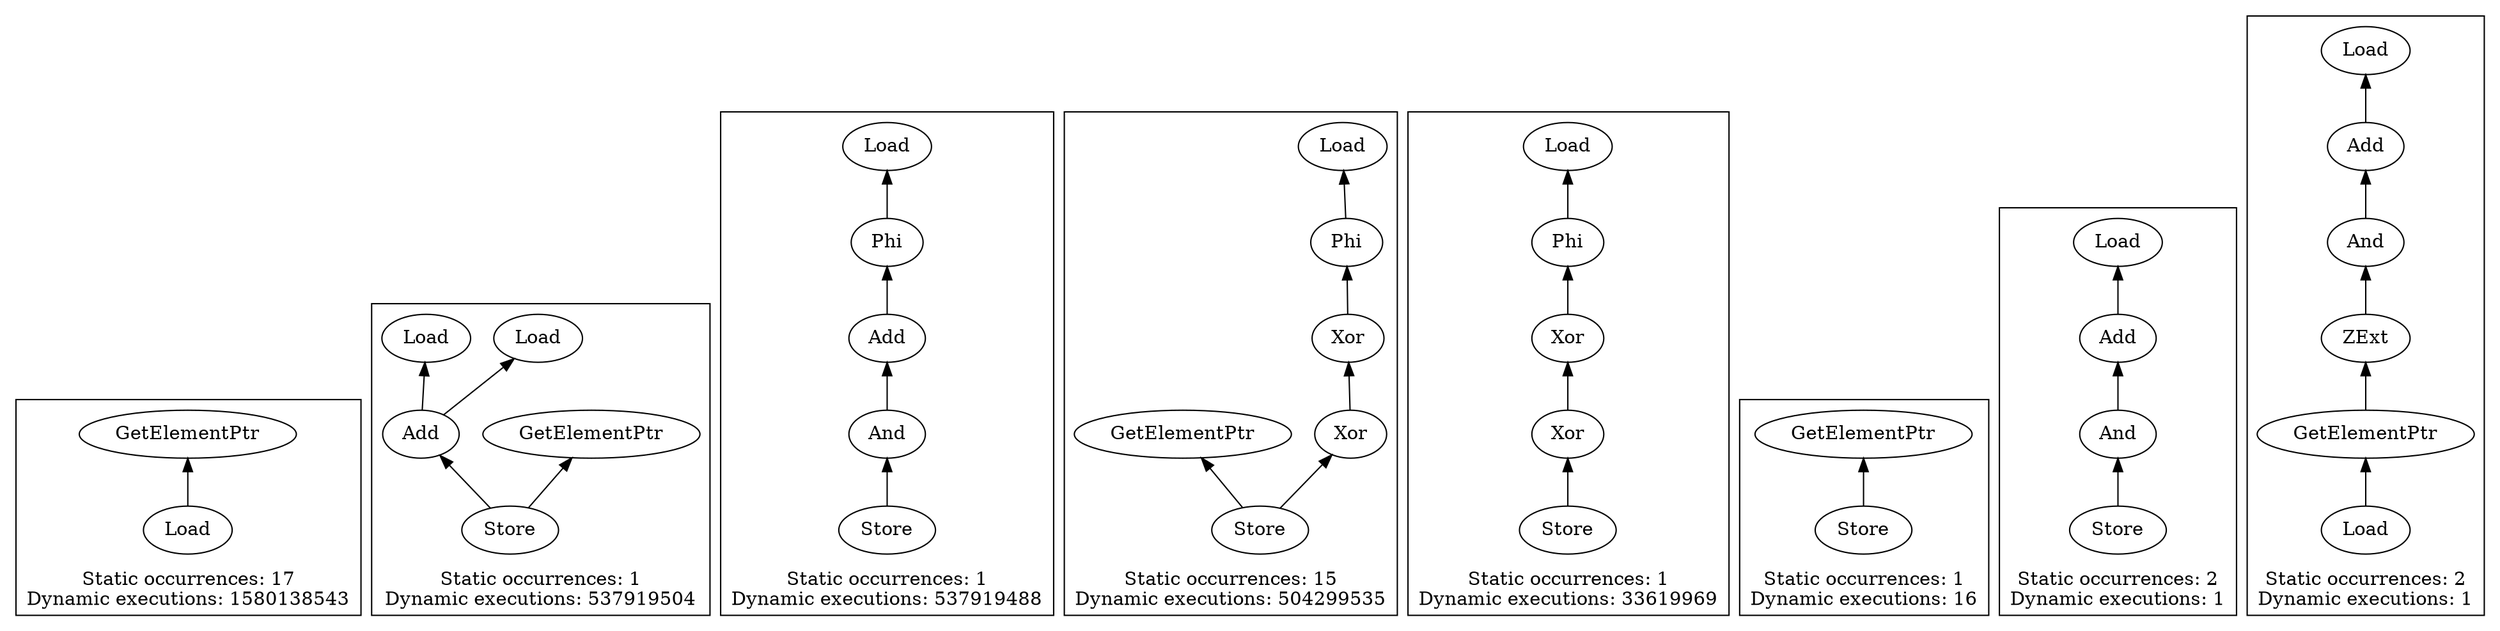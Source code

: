strict digraph {
rankdir=BT
subgraph {
{
rank=min
"0_19" [label="Load"]
}
"0_3" [label="GetElementPtr"]
"0_19" -> "0_3"
cluster=true
label="Static occurrences: 17\nDynamic executions: 1580138543"
}
subgraph {
"1_173" [label="Add"]
"1_170" [label="Load"]
"1_173" -> "1_170"
"1_172" [label="Load"]
"1_173" -> "1_172"
{
rank=min
"1_175" [label="Store"]
}
"1_175" -> "1_173"
"1_174" [label="GetElementPtr"]
"1_175" -> "1_174"
cluster=true
label="Static occurrences: 1\nDynamic executions: 537919504"
}
subgraph {
"2_213" [label="Add"]
"2_208" [label="Phi"]
"2_213" -> "2_208"
"2_214" [label="And"]
"2_214" -> "2_213"
"2_194" [label="Load"]
"2_208" -> "2_194"
{
rank=min
"2_215" [label="Store"]
}
"2_215" -> "2_214"
cluster=true
label="Static occurrences: 1\nDynamic executions: 537919488"
}
subgraph {
"3_54" [label="Phi"]
"3_19" [label="Load"]
"3_54" -> "3_19"
{
rank=min
"3_36" [label="Store"]
}
"3_3" [label="GetElementPtr"]
"3_36" -> "3_3"
"3_155" [label="Xor"]
"3_36" -> "3_155"
"3_77" [label="Xor"]
"3_77" -> "3_54"
"3_155" -> "3_77"
cluster=true
label="Static occurrences: 15\nDynamic executions: 504299535"
}
subgraph {
"4_53" [label="Phi"]
"4_18" [label="Load"]
"4_53" -> "4_18"
{
rank=min
"4_35" [label="Store"]
}
"4_128" [label="Xor"]
"4_35" -> "4_128"
"4_80" [label="Xor"]
"4_80" -> "4_53"
"4_128" -> "4_80"
cluster=true
label="Static occurrences: 1\nDynamic executions: 33619969"
}
subgraph {
{
rank=min
"5_203" [label="Store"]
}
"5_202" [label="GetElementPtr"]
"5_203" -> "5_202"
cluster=true
label="Static occurrences: 1\nDynamic executions: 16"
}
subgraph {
"6_186" [label="Add"]
"6_181" [label="Load"]
"6_186" -> "6_181"
"6_187" [label="And"]
"6_187" -> "6_186"
{
rank=min
"6_188" [label="Store"]
}
"6_188" -> "6_187"
cluster=true
label="Static occurrences: 2\nDynamic executions: 1"
}
subgraph {
"7_186" [label="Add"]
"7_181" [label="Load"]
"7_186" -> "7_181"
"7_187" [label="And"]
"7_187" -> "7_186"
"7_190" [label="GetElementPtr"]
"7_189" [label="ZExt"]
"7_190" -> "7_189"
{
rank=min
"7_191" [label="Load"]
}
"7_191" -> "7_190"
"7_189" -> "7_187"
cluster=true
label="Static occurrences: 2\nDynamic executions: 1"
}
}
